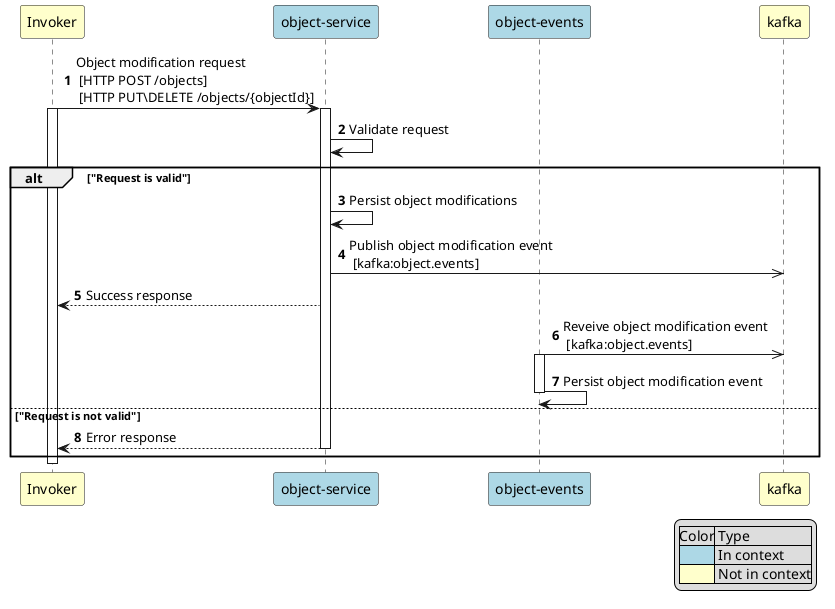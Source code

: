 @startuml
autonumber

participant "Invoker" as invoker #Business
participant "object-service" as objectService #LightBlue
participant "object-events" as objectEvents #LightBlue
participant "kafka" as kafka #Business

invoker -> objectService: Object modification request \n [HTTP POST /objects] \n [HTTP PUT\DELETE /objects/{objectId}]
activate invoker
activate objectService
objectService -> objectService: Validate request

alt "Request is valid"
    objectService -> objectService: Persist object modifications
    objectService ->> kafka: Publish object modification event\n [kafka:object.events]
    objectService --> invoker: Success response
    objectEvents ->> kafka: Reveive object modification event\n [kafka:object.events]
    activate objectEvents
    objectEvents -> objectEvents: Persist object modification event
    deactivate objectEvents
else "Request is not valid"
    objectService --> invoker: Error response
    deactivate objectService
end
deactivate objectService
deactivate invoker

legend right
    |Color| Type |
    |<#LightBlue>| In context|
    |<#Business>| Not in context|
endlegend


@enduml